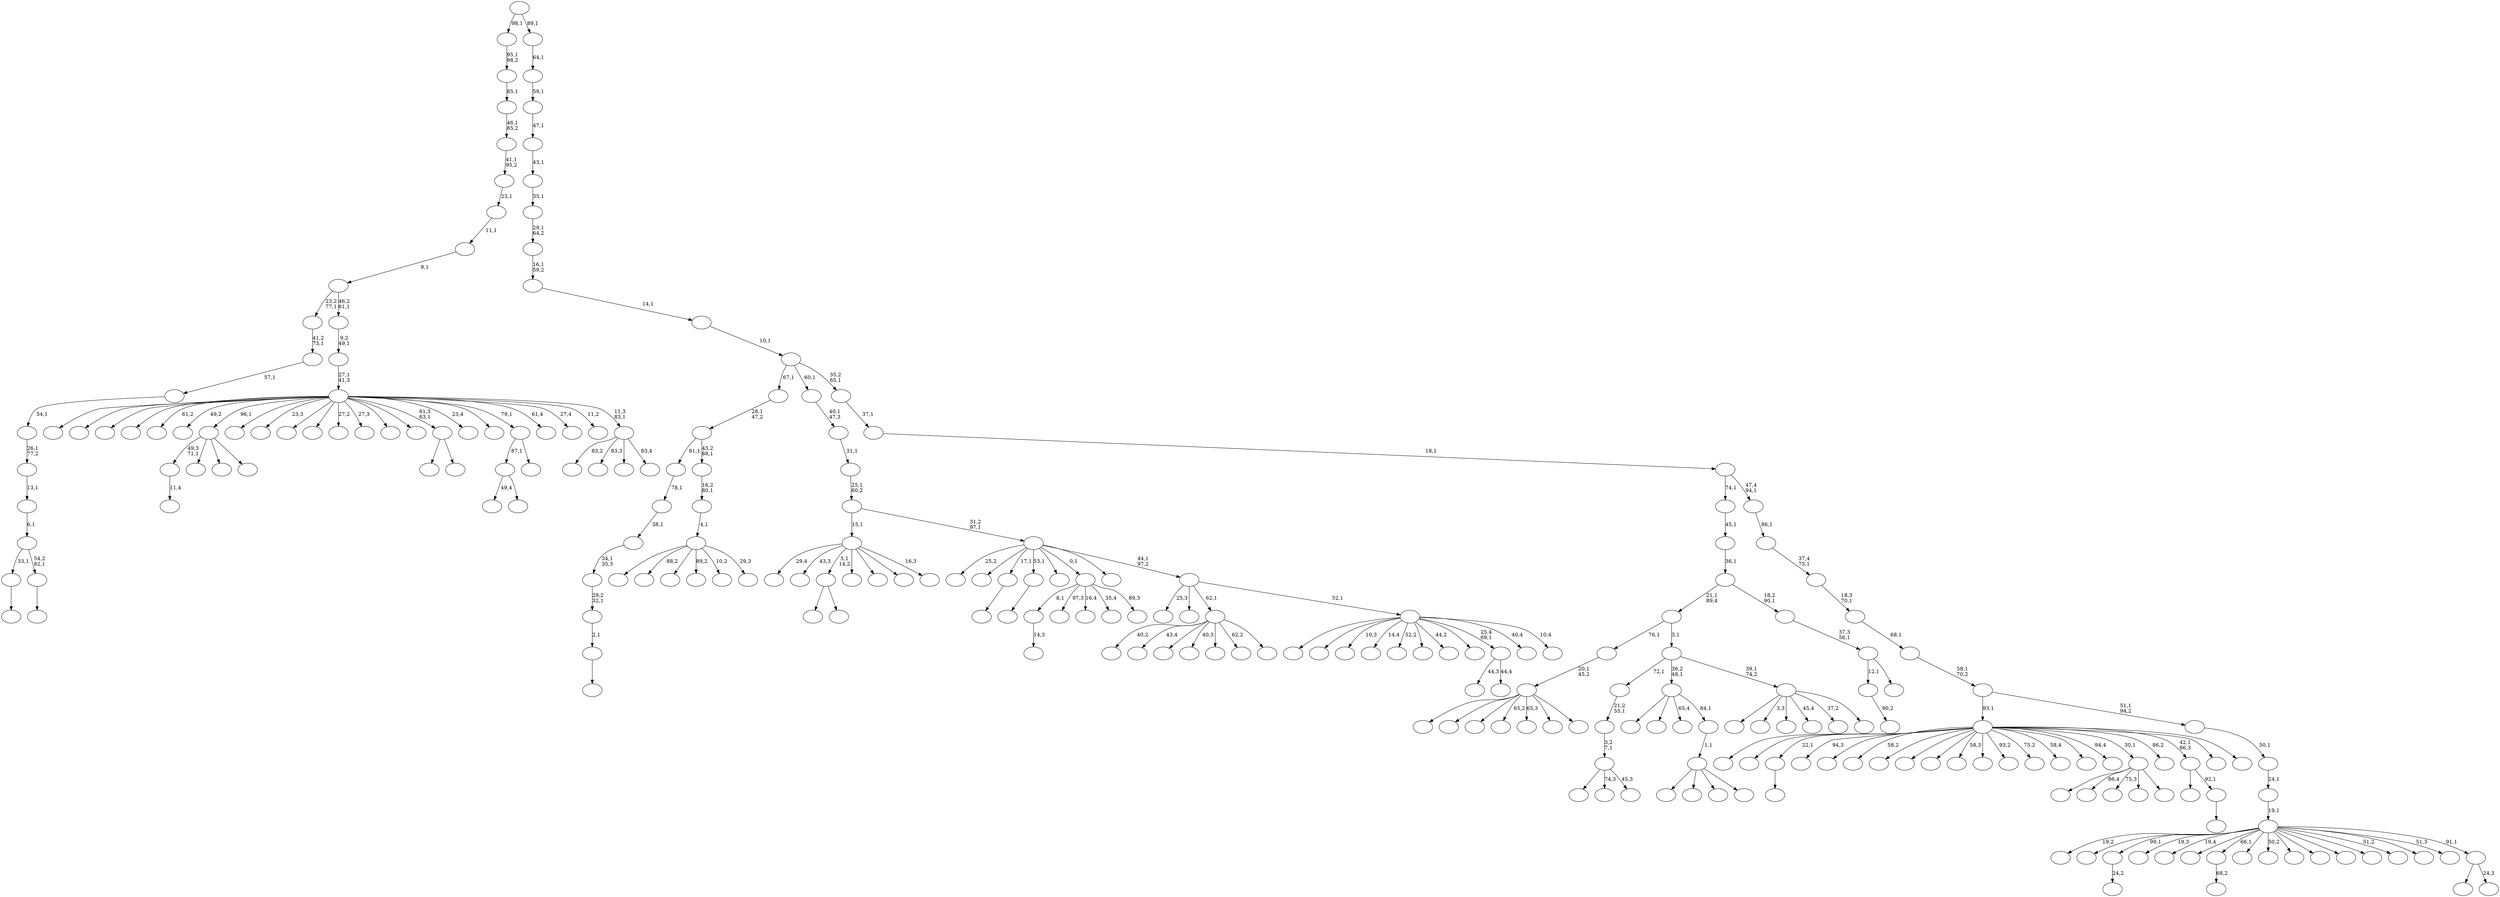 digraph T {
	250 [label=""]
	249 [label=""]
	248 [label=""]
	247 [label=""]
	246 [label=""]
	245 [label=""]
	244 [label=""]
	243 [label=""]
	242 [label=""]
	241 [label=""]
	240 [label=""]
	239 [label=""]
	238 [label=""]
	237 [label=""]
	236 [label=""]
	235 [label=""]
	234 [label=""]
	233 [label=""]
	232 [label=""]
	231 [label=""]
	230 [label=""]
	229 [label=""]
	228 [label=""]
	227 [label=""]
	226 [label=""]
	225 [label=""]
	224 [label=""]
	223 [label=""]
	222 [label=""]
	221 [label=""]
	220 [label=""]
	219 [label=""]
	218 [label=""]
	217 [label=""]
	216 [label=""]
	215 [label=""]
	214 [label=""]
	213 [label=""]
	212 [label=""]
	211 [label=""]
	210 [label=""]
	209 [label=""]
	208 [label=""]
	207 [label=""]
	206 [label=""]
	205 [label=""]
	204 [label=""]
	203 [label=""]
	202 [label=""]
	201 [label=""]
	200 [label=""]
	199 [label=""]
	198 [label=""]
	197 [label=""]
	196 [label=""]
	195 [label=""]
	194 [label=""]
	193 [label=""]
	192 [label=""]
	191 [label=""]
	190 [label=""]
	189 [label=""]
	188 [label=""]
	187 [label=""]
	186 [label=""]
	185 [label=""]
	184 [label=""]
	183 [label=""]
	182 [label=""]
	181 [label=""]
	180 [label=""]
	179 [label=""]
	178 [label=""]
	177 [label=""]
	176 [label=""]
	175 [label=""]
	174 [label=""]
	173 [label=""]
	172 [label=""]
	171 [label=""]
	170 [label=""]
	169 [label=""]
	168 [label=""]
	167 [label=""]
	166 [label=""]
	165 [label=""]
	164 [label=""]
	163 [label=""]
	162 [label=""]
	161 [label=""]
	160 [label=""]
	159 [label=""]
	158 [label=""]
	157 [label=""]
	156 [label=""]
	155 [label=""]
	154 [label=""]
	153 [label=""]
	152 [label=""]
	151 [label=""]
	150 [label=""]
	149 [label=""]
	148 [label=""]
	147 [label=""]
	146 [label=""]
	145 [label=""]
	144 [label=""]
	143 [label=""]
	142 [label=""]
	141 [label=""]
	140 [label=""]
	139 [label=""]
	138 [label=""]
	137 [label=""]
	136 [label=""]
	135 [label=""]
	134 [label=""]
	133 [label=""]
	132 [label=""]
	131 [label=""]
	130 [label=""]
	129 [label=""]
	128 [label=""]
	127 [label=""]
	126 [label=""]
	125 [label=""]
	124 [label=""]
	123 [label=""]
	122 [label=""]
	121 [label=""]
	120 [label=""]
	119 [label=""]
	118 [label=""]
	117 [label=""]
	116 [label=""]
	115 [label=""]
	114 [label=""]
	113 [label=""]
	112 [label=""]
	111 [label=""]
	110 [label=""]
	109 [label=""]
	108 [label=""]
	107 [label=""]
	106 [label=""]
	105 [label=""]
	104 [label=""]
	103 [label=""]
	102 [label=""]
	101 [label=""]
	100 [label=""]
	99 [label=""]
	98 [label=""]
	97 [label=""]
	96 [label=""]
	95 [label=""]
	94 [label=""]
	93 [label=""]
	92 [label=""]
	91 [label=""]
	90 [label=""]
	89 [label=""]
	88 [label=""]
	87 [label=""]
	86 [label=""]
	85 [label=""]
	84 [label=""]
	83 [label=""]
	82 [label=""]
	81 [label=""]
	80 [label=""]
	79 [label=""]
	78 [label=""]
	77 [label=""]
	76 [label=""]
	75 [label=""]
	74 [label=""]
	73 [label=""]
	72 [label=""]
	71 [label=""]
	70 [label=""]
	69 [label=""]
	68 [label=""]
	67 [label=""]
	66 [label=""]
	65 [label=""]
	64 [label=""]
	63 [label=""]
	62 [label=""]
	61 [label=""]
	60 [label=""]
	59 [label=""]
	58 [label=""]
	57 [label=""]
	56 [label=""]
	55 [label=""]
	54 [label=""]
	53 [label=""]
	52 [label=""]
	51 [label=""]
	50 [label=""]
	49 [label=""]
	48 [label=""]
	47 [label=""]
	46 [label=""]
	45 [label=""]
	44 [label=""]
	43 [label=""]
	42 [label=""]
	41 [label=""]
	40 [label=""]
	39 [label=""]
	38 [label=""]
	37 [label=""]
	36 [label=""]
	35 [label=""]
	34 [label=""]
	33 [label=""]
	32 [label=""]
	31 [label=""]
	30 [label=""]
	29 [label=""]
	28 [label=""]
	27 [label=""]
	26 [label=""]
	25 [label=""]
	24 [label=""]
	23 [label=""]
	22 [label=""]
	21 [label=""]
	20 [label=""]
	19 [label=""]
	18 [label=""]
	17 [label=""]
	16 [label=""]
	15 [label=""]
	14 [label=""]
	13 [label=""]
	12 [label=""]
	11 [label=""]
	10 [label=""]
	9 [label=""]
	8 [label=""]
	7 [label=""]
	6 [label=""]
	5 [label=""]
	4 [label=""]
	3 [label=""]
	2 [label=""]
	1 [label=""]
	0 [label=""]
	243 -> 244 [label="14,3"]
	237 -> 238 [label="24,2"]
	233 -> 247 [label=""]
	233 -> 234 [label=""]
	224 -> 225 [label="90,2"]
	221 -> 222 [label=""]
	219 -> 220 [label=""]
	213 -> 214 [label=""]
	202 -> 203 [label="11,4"]
	199 -> 212 [label=""]
	199 -> 201 [label="74,3"]
	199 -> 200 [label="45,3"]
	198 -> 199 [label="3,2\n7,1"]
	197 -> 198 [label="21,2\n55,1"]
	194 -> 195 [label=""]
	187 -> 188 [label=""]
	186 -> 187 [label="2,1"]
	185 -> 186 [label="29,2\n32,1"]
	184 -> 185 [label="34,1\n35,3"]
	183 -> 184 [label="38,1"]
	182 -> 183 [label="78,1"]
	174 -> 175 [label="68,2"]
	172 -> 173 [label=""]
	171 -> 213 [label="33,1"]
	171 -> 172 [label="54,2\n82,1"]
	170 -> 171 [label="6,1"]
	169 -> 170 [label="13,1"]
	168 -> 169 [label="26,1\n77,2"]
	167 -> 168 [label="54,1"]
	166 -> 167 [label="57,1"]
	165 -> 166 [label="41,2\n73,1"]
	161 -> 202 [label="49,3\n71,1"]
	161 -> 191 [label=""]
	161 -> 179 [label=""]
	161 -> 162 [label=""]
	156 -> 243 [label="8,1"]
	156 -> 190 [label="97,3"]
	156 -> 176 [label="16,4"]
	156 -> 160 [label="35,4"]
	156 -> 157 [label="89,3"]
	117 -> 226 [label=""]
	117 -> 215 [label="88,2"]
	117 -> 148 [label=""]
	117 -> 133 [label="89,2"]
	117 -> 121 [label="10,2"]
	117 -> 118 [label="29,3"]
	116 -> 117 [label="4,1"]
	115 -> 116 [label="16,2\n80,1"]
	114 -> 182 [label="81,1"]
	114 -> 115 [label="43,2\n88,1"]
	113 -> 114 [label="28,1\n47,2"]
	108 -> 209 [label="49,4"]
	108 -> 109 [label=""]
	105 -> 131 [label=""]
	105 -> 106 [label=""]
	92 -> 108 [label="87,1"]
	92 -> 93 [label=""]
	87 -> 230 [label=""]
	87 -> 210 [label="86,4"]
	87 -> 178 [label="75,3"]
	87 -> 164 [label=""]
	87 -> 88 [label=""]
	85 -> 207 [label=""]
	85 -> 205 [label=""]
	85 -> 136 [label=""]
	85 -> 134 [label="65,2"]
	85 -> 123 [label="65,3"]
	85 -> 91 [label=""]
	85 -> 86 [label=""]
	84 -> 85 [label="20,1\n45,2"]
	77 -> 78 [label=""]
	76 -> 242 [label=""]
	76 -> 77 [label="92,1"]
	72 -> 250 [label=""]
	72 -> 228 [label=""]
	72 -> 219 [label="22,1"]
	72 -> 218 [label="94,3"]
	72 -> 216 [label=""]
	72 -> 154 [label="58,2"]
	72 -> 149 [label=""]
	72 -> 138 [label=""]
	72 -> 130 [label=""]
	72 -> 129 [label="58,3"]
	72 -> 128 [label=""]
	72 -> 119 [label="93,2"]
	72 -> 110 [label="75,2"]
	72 -> 107 [label="58,4"]
	72 -> 103 [label=""]
	72 -> 98 [label="94,4"]
	72 -> 87 [label="30,1"]
	72 -> 83 [label="86,2"]
	72 -> 76 [label="42,1\n86,3"]
	72 -> 74 [label=""]
	72 -> 73 [label=""]
	67 -> 177 [label=""]
	67 -> 100 [label=""]
	67 -> 99 [label=""]
	67 -> 68 [label=""]
	66 -> 67 [label="1,1"]
	65 -> 248 [label=""]
	65 -> 152 [label=""]
	65 -> 79 [label="65,4"]
	65 -> 66 [label="84,1"]
	63 -> 227 [label=""]
	63 -> 211 [label="3,3"]
	63 -> 153 [label=""]
	63 -> 132 [label="45,4"]
	63 -> 69 [label="37,2"]
	63 -> 64 [label=""]
	62 -> 197 [label="72,1"]
	62 -> 65 [label="36,2\n48,1"]
	62 -> 63 [label="39,1\n74,2"]
	61 -> 84 [label="76,1"]
	61 -> 62 [label="3,1"]
	59 -> 224 [label="12,1"]
	59 -> 60 [label=""]
	58 -> 59 [label="37,3\n56,1"]
	57 -> 61 [label="21,1\n89,4"]
	57 -> 58 [label="18,2\n90,1"]
	56 -> 57 [label="36,1"]
	55 -> 56 [label="45,1"]
	52 -> 241 [label="40,2"]
	52 -> 217 [label="43,4"]
	52 -> 180 [label=""]
	52 -> 141 [label="40,3"]
	52 -> 101 [label=""]
	52 -> 96 [label="62,2"]
	52 -> 53 [label=""]
	50 -> 90 [label="44,3"]
	50 -> 51 [label="44,4"]
	48 -> 249 [label="29,4"]
	48 -> 239 [label="43,3"]
	48 -> 233 [label="5,1\n14,2"]
	48 -> 122 [label=""]
	48 -> 95 [label=""]
	48 -> 89 [label=""]
	48 -> 49 [label="16,3"]
	45 -> 127 [label="83,2"]
	45 -> 126 [label="83,3"]
	45 -> 104 [label=""]
	45 -> 46 [label="83,4"]
	44 -> 245 [label=""]
	44 -> 232 [label=""]
	44 -> 223 [label=""]
	44 -> 206 [label=""]
	44 -> 204 [label="61,2"]
	44 -> 196 [label="49,2"]
	44 -> 161 [label="96,1"]
	44 -> 158 [label=""]
	44 -> 155 [label="23,3"]
	44 -> 150 [label=""]
	44 -> 145 [label=""]
	44 -> 140 [label="27,2"]
	44 -> 135 [label="27,3"]
	44 -> 124 [label=""]
	44 -> 111 [label=""]
	44 -> 105 [label="61,3\n63,1"]
	44 -> 102 [label="23,4"]
	44 -> 94 [label=""]
	44 -> 92 [label="79,1"]
	44 -> 80 [label="61,4"]
	44 -> 75 [label="27,4"]
	44 -> 71 [label="11,2"]
	44 -> 45 [label="11,3\n83,1"]
	43 -> 44 [label="27,1\n41,3"]
	42 -> 43 [label="9,2\n49,1"]
	41 -> 165 [label="23,2\n77,1"]
	41 -> 42 [label="46,2\n61,1"]
	40 -> 41 [label="9,1"]
	39 -> 40 [label="11,1"]
	38 -> 39 [label="23,1"]
	37 -> 38 [label="41,1\n95,2"]
	36 -> 37 [label="46,1\n85,2"]
	35 -> 36 [label="85,1"]
	34 -> 35 [label="95,1\n98,2"]
	32 -> 208 [label=""]
	32 -> 193 [label=""]
	32 -> 163 [label="10,3"]
	32 -> 151 [label="14,4"]
	32 -> 143 [label="52,2"]
	32 -> 125 [label=""]
	32 -> 112 [label="44,2"]
	32 -> 81 [label=""]
	32 -> 50 [label="25,4\n69,1"]
	32 -> 47 [label="40,4"]
	32 -> 33 [label="10,4"]
	31 -> 231 [label="25,3"]
	31 -> 159 [label=""]
	31 -> 52 [label="62,1"]
	31 -> 32 [label="52,1"]
	30 -> 235 [label="25,2"]
	30 -> 229 [label=""]
	30 -> 221 [label="17,1"]
	30 -> 194 [label="53,1"]
	30 -> 181 [label=""]
	30 -> 156 [label="0,1"]
	30 -> 70 [label=""]
	30 -> 31 [label="44,1\n97,2"]
	29 -> 48 [label="15,1"]
	29 -> 30 [label="31,2\n97,1"]
	28 -> 29 [label="25,1\n60,2"]
	27 -> 28 [label="31,1"]
	26 -> 27 [label="40,1\n47,3"]
	24 -> 142 [label=""]
	24 -> 25 [label="24,3"]
	23 -> 246 [label="19,2"]
	23 -> 240 [label=""]
	23 -> 237 [label="99,1"]
	23 -> 236 [label="19,3"]
	23 -> 192 [label="19,4"]
	23 -> 189 [label=""]
	23 -> 174 [label="66,1"]
	23 -> 147 [label=""]
	23 -> 146 [label="50,2"]
	23 -> 144 [label=""]
	23 -> 139 [label=""]
	23 -> 137 [label=""]
	23 -> 120 [label=""]
	23 -> 97 [label="51,2"]
	23 -> 82 [label=""]
	23 -> 54 [label="51,3"]
	23 -> 24 [label="91,1"]
	22 -> 23 [label="19,1"]
	21 -> 22 [label="24,1"]
	20 -> 21 [label="50,1"]
	19 -> 72 [label="93,1"]
	19 -> 20 [label="51,1\n94,2"]
	18 -> 19 [label="58,1\n70,2"]
	17 -> 18 [label="68,1"]
	16 -> 17 [label="18,3\n70,1"]
	15 -> 16 [label="37,4\n75,1"]
	14 -> 15 [label="86,1"]
	13 -> 55 [label="74,1"]
	13 -> 14 [label="47,4\n94,1"]
	12 -> 13 [label="18,1"]
	11 -> 12 [label="37,1"]
	10 -> 113 [label="67,1"]
	10 -> 26 [label="60,1"]
	10 -> 11 [label="35,2\n65,1"]
	9 -> 10 [label="10,1"]
	8 -> 9 [label="14,1"]
	7 -> 8 [label="16,1\n59,2"]
	6 -> 7 [label="29,1\n64,2"]
	5 -> 6 [label="35,1"]
	4 -> 5 [label="43,1"]
	3 -> 4 [label="47,1"]
	2 -> 3 [label="59,1"]
	1 -> 2 [label="64,1"]
	0 -> 34 [label="98,1"]
	0 -> 1 [label="89,1"]
}
